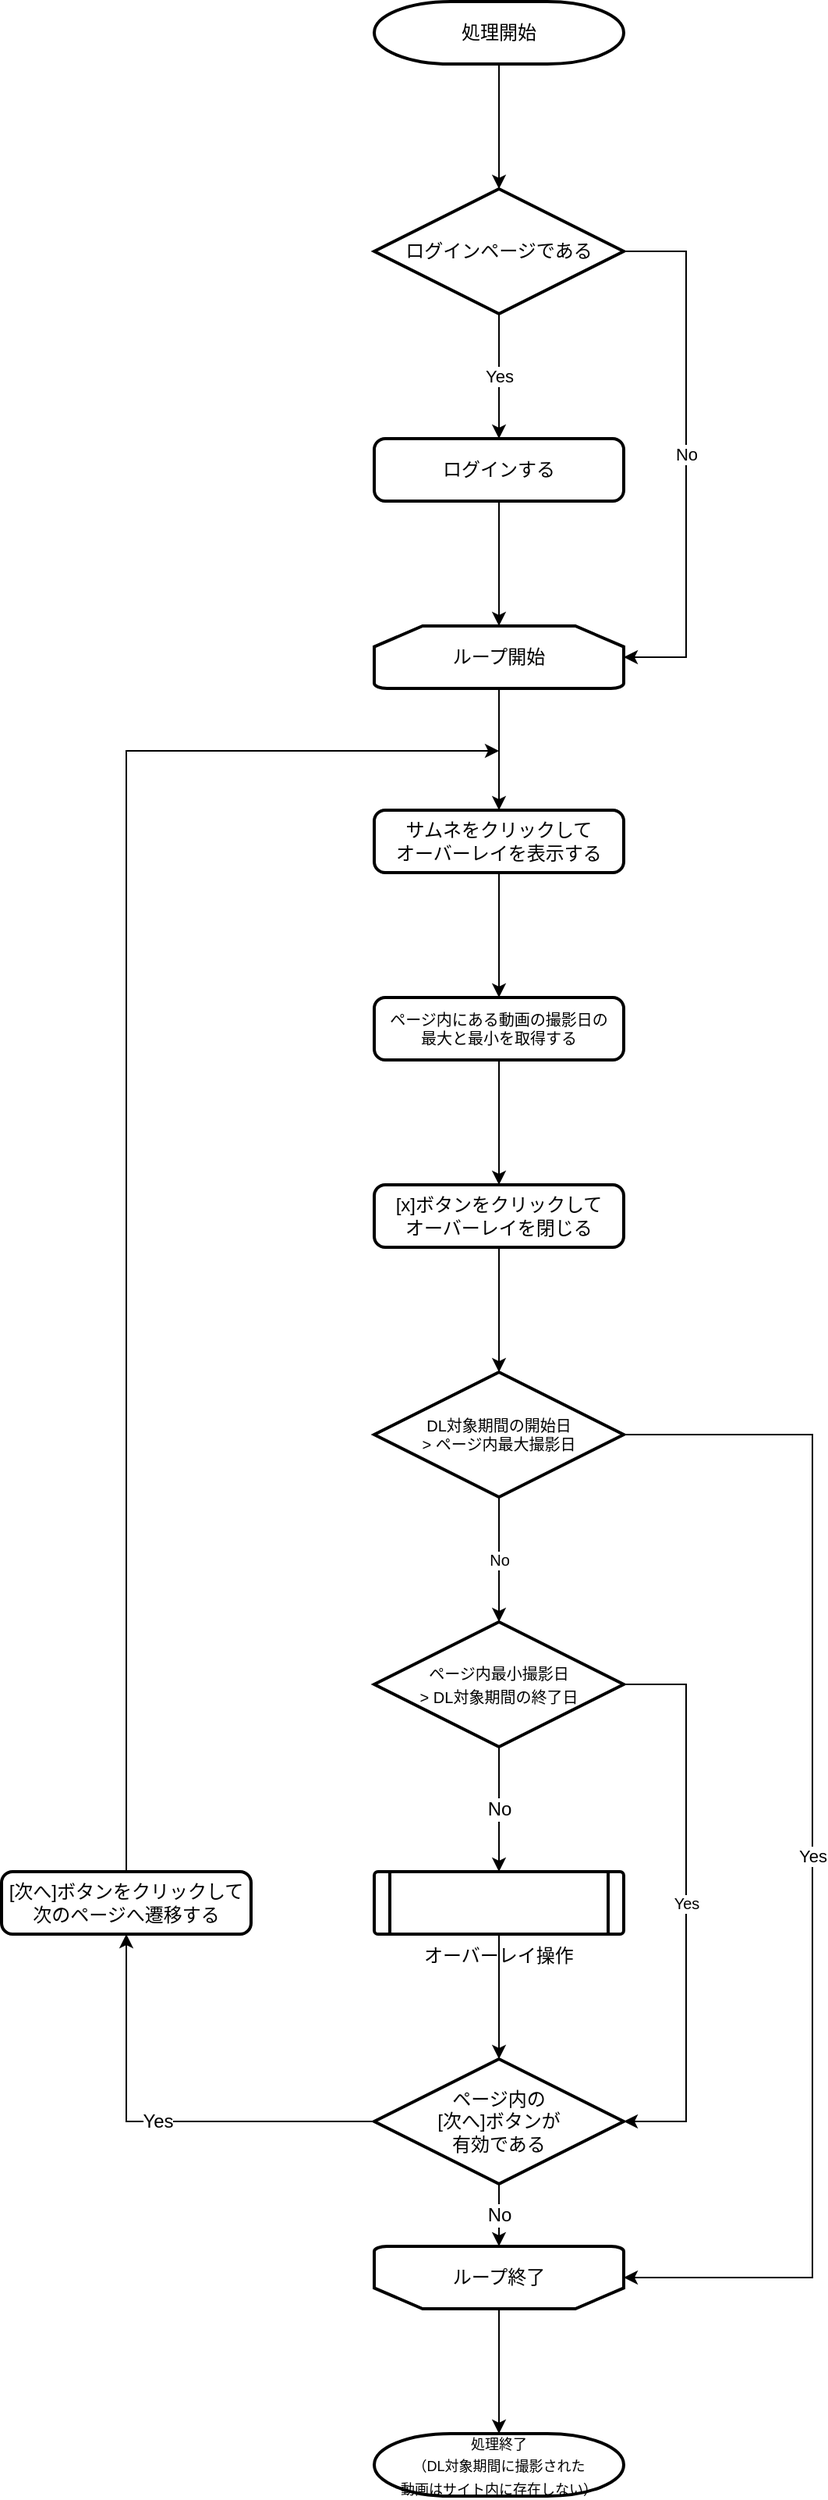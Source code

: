 <mxfile>
    <diagram id="y2eoizP6FjaPRHBhCvIr" name="ページ1">
        <mxGraphModel dx="568" dy="580" grid="1" gridSize="10" guides="1" tooltips="1" connect="1" arrows="1" fold="1" page="1" pageScale="1" pageWidth="827" pageHeight="1169" math="0" shadow="0">
            <root>
                <mxCell id="0"/>
                <mxCell id="1" parent="0"/>
                <mxCell id="2" style="edgeStyle=orthogonalEdgeStyle;rounded=0;orthogonalLoop=1;jettySize=auto;html=1;entryX=0.5;entryY=0;entryDx=0;entryDy=0;entryPerimeter=0;" edge="1" parent="1" source="3" target="6">
                    <mxGeometry relative="1" as="geometry"/>
                </mxCell>
                <mxCell id="3" value="処理開始" style="strokeWidth=2;html=1;shape=mxgraph.flowchart.terminator;whiteSpace=wrap;" vertex="1" parent="1">
                    <mxGeometry x="279" y="40" width="160" height="40" as="geometry"/>
                </mxCell>
                <mxCell id="4" value="Yes" style="edgeStyle=orthogonalEdgeStyle;rounded=0;orthogonalLoop=1;jettySize=auto;html=1;entryX=0.5;entryY=0;entryDx=0;entryDy=0;" edge="1" parent="1" source="6" target="8">
                    <mxGeometry relative="1" as="geometry"/>
                </mxCell>
                <mxCell id="5" value="No" style="edgeStyle=orthogonalEdgeStyle;rounded=0;orthogonalLoop=1;jettySize=auto;html=1;entryX=1;entryY=0.5;entryDx=0;entryDy=0;entryPerimeter=0;" edge="1" parent="1" source="6" target="32">
                    <mxGeometry relative="1" as="geometry">
                        <Array as="points">
                            <mxPoint x="479" y="200"/>
                            <mxPoint x="479" y="460"/>
                        </Array>
                        <mxPoint x="530" y="490" as="targetPoint"/>
                    </mxGeometry>
                </mxCell>
                <mxCell id="6" value="ログインページである" style="strokeWidth=2;html=1;shape=mxgraph.flowchart.decision;whiteSpace=wrap;" vertex="1" parent="1">
                    <mxGeometry x="279" y="160" width="160" height="80" as="geometry"/>
                </mxCell>
                <mxCell id="7" style="edgeStyle=orthogonalEdgeStyle;rounded=0;orthogonalLoop=1;jettySize=auto;html=1;entryX=0.5;entryY=0;entryDx=0;entryDy=0;entryPerimeter=0;" edge="1" parent="1" source="8" target="32">
                    <mxGeometry relative="1" as="geometry"/>
                </mxCell>
                <mxCell id="8" value="ログインする" style="rounded=1;whiteSpace=wrap;html=1;absoluteArcSize=1;arcSize=14;strokeWidth=2;" vertex="1" parent="1">
                    <mxGeometry x="279" y="320" width="160" height="40" as="geometry"/>
                </mxCell>
                <mxCell id="9" style="edgeStyle=orthogonalEdgeStyle;rounded=0;orthogonalLoop=1;jettySize=auto;html=1;entryX=0.5;entryY=0;entryDx=0;entryDy=0;" edge="1" parent="1" source="10" target="12">
                    <mxGeometry relative="1" as="geometry"/>
                </mxCell>
                <mxCell id="10" value="サムネをクリックして&lt;br&gt;オーバーレイを表示する" style="rounded=1;whiteSpace=wrap;html=1;absoluteArcSize=1;arcSize=14;strokeWidth=2;" vertex="1" parent="1">
                    <mxGeometry x="279" y="558" width="160" height="40" as="geometry"/>
                </mxCell>
                <mxCell id="11" style="edgeStyle=orthogonalEdgeStyle;rounded=0;orthogonalLoop=1;jettySize=auto;html=1;entryX=0.5;entryY=0;entryDx=0;entryDy=0;" edge="1" parent="1" source="12" target="14">
                    <mxGeometry relative="1" as="geometry"/>
                </mxCell>
                <mxCell id="12" value="ページ内にある動画の撮影日の&lt;br&gt;最大と最小を取得する" style="rounded=1;whiteSpace=wrap;html=1;absoluteArcSize=1;arcSize=14;strokeWidth=2;fontSize=10;" vertex="1" parent="1">
                    <mxGeometry x="279" y="678" width="160" height="40" as="geometry"/>
                </mxCell>
                <mxCell id="13" style="edgeStyle=orthogonalEdgeStyle;rounded=0;orthogonalLoop=1;jettySize=auto;html=1;" edge="1" parent="1" source="14" target="17">
                    <mxGeometry relative="1" as="geometry"/>
                </mxCell>
                <mxCell id="14" value="[x]ボタンをクリックして&lt;br&gt;オーバーレイを閉じる" style="rounded=1;whiteSpace=wrap;html=1;absoluteArcSize=1;arcSize=14;strokeWidth=2;" vertex="1" parent="1">
                    <mxGeometry x="279" y="798" width="160" height="40" as="geometry"/>
                </mxCell>
                <mxCell id="15" value="No" style="edgeStyle=orthogonalEdgeStyle;rounded=0;orthogonalLoop=1;jettySize=auto;html=1;entryX=0.5;entryY=0;entryDx=0;entryDy=0;entryPerimeter=0;fontSize=10;" edge="1" parent="1" source="17" target="21">
                    <mxGeometry relative="1" as="geometry"/>
                </mxCell>
                <mxCell id="16" value="Yes" style="edgeStyle=orthogonalEdgeStyle;rounded=0;orthogonalLoop=1;jettySize=auto;html=1;entryX=0;entryY=0.5;entryDx=0;entryDy=0;entryPerimeter=0;" edge="1" parent="1" source="17" target="30">
                    <mxGeometry relative="1" as="geometry">
                        <Array as="points">
                            <mxPoint x="560" y="958"/>
                            <mxPoint x="560" y="1498"/>
                        </Array>
                    </mxGeometry>
                </mxCell>
                <mxCell id="17" value="DL対象期間の開始日&lt;br style=&quot;font-size: 10px&quot;&gt;&amp;gt; ページ内最大撮影日" style="strokeWidth=2;html=1;shape=mxgraph.flowchart.decision;whiteSpace=wrap;fontSize=10;" vertex="1" parent="1">
                    <mxGeometry x="279" y="918" width="160" height="80" as="geometry"/>
                </mxCell>
                <mxCell id="18" value="&lt;font style=&quot;font-size: 9px&quot;&gt;処理終了&lt;br&gt;（DL対象期間に撮影された&lt;br style=&quot;font-size: 9px&quot;&gt;動画はサイト内に存在しない）&lt;br&gt;&lt;/font&gt;" style="strokeWidth=2;html=1;shape=mxgraph.flowchart.terminator;whiteSpace=wrap;" vertex="1" parent="1">
                    <mxGeometry x="279" y="1598" width="160" height="40" as="geometry"/>
                </mxCell>
                <mxCell id="19" value="Yes" style="edgeStyle=orthogonalEdgeStyle;rounded=0;orthogonalLoop=1;jettySize=auto;html=1;fontSize=10;entryX=1;entryY=0.5;entryDx=0;entryDy=0;entryPerimeter=0;" edge="1" parent="1" source="21" target="28">
                    <mxGeometry relative="1" as="geometry">
                        <Array as="points">
                            <mxPoint x="479" y="1118"/>
                            <mxPoint x="479" y="1398"/>
                        </Array>
                    </mxGeometry>
                </mxCell>
                <mxCell id="20" value="No" style="edgeStyle=orthogonalEdgeStyle;rounded=0;orthogonalLoop=1;jettySize=auto;html=1;entryX=0.5;entryY=0;entryDx=0;entryDy=0;fontSize=12;" edge="1" parent="1" source="21" target="25">
                    <mxGeometry relative="1" as="geometry"/>
                </mxCell>
                <mxCell id="21" value="&lt;font style=&quot;font-size: 10px&quot;&gt;ページ内最小撮影日&lt;br&gt;&amp;gt; DL対象期間の終了日&lt;/font&gt;" style="strokeWidth=2;html=1;shape=mxgraph.flowchart.decision;whiteSpace=wrap;fontSize=12;" vertex="1" parent="1">
                    <mxGeometry x="279" y="1078" width="160" height="80" as="geometry"/>
                </mxCell>
                <mxCell id="22" style="edgeStyle=orthogonalEdgeStyle;rounded=0;orthogonalLoop=1;jettySize=auto;html=1;fontSize=10;exitX=0.5;exitY=0;exitDx=0;exitDy=0;" edge="1" parent="1" source="23">
                    <mxGeometry relative="1" as="geometry">
                        <mxPoint x="359" y="520" as="targetPoint"/>
                        <Array as="points">
                            <mxPoint x="120" y="520"/>
                        </Array>
                        <mxPoint x="120" y="1378" as="sourcePoint"/>
                    </mxGeometry>
                </mxCell>
                <mxCell id="23" value="&lt;font style=&quot;font-size: 12px&quot;&gt;[次へ]ボタンをクリックして&lt;br&gt;次のページへ遷移する&lt;/font&gt;" style="rounded=1;whiteSpace=wrap;html=1;absoluteArcSize=1;arcSize=14;strokeWidth=2;fontSize=10;" vertex="1" parent="1">
                    <mxGeometry x="40" y="1238" width="160" height="40" as="geometry"/>
                </mxCell>
                <mxCell id="24" style="edgeStyle=orthogonalEdgeStyle;rounded=0;orthogonalLoop=1;jettySize=auto;html=1;entryX=0.5;entryY=0;entryDx=0;entryDy=0;entryPerimeter=0;fontSize=12;" edge="1" parent="1" source="25" target="28">
                    <mxGeometry relative="1" as="geometry"/>
                </mxCell>
                <mxCell id="25" value="&lt;font style=&quot;font-size: 12px&quot;&gt;オーバーレイ操作&lt;/font&gt;" style="verticalLabelPosition=bottom;verticalAlign=top;html=1;shape=process;whiteSpace=wrap;rounded=1;size=0.062;arcSize=6;fontSize=10;strokeWidth=2;" vertex="1" parent="1">
                    <mxGeometry x="279" y="1238" width="160" height="40" as="geometry"/>
                </mxCell>
                <mxCell id="26" value="No" style="edgeStyle=orthogonalEdgeStyle;rounded=0;orthogonalLoop=1;jettySize=auto;html=1;fontSize=12;entryX=0.5;entryY=1;entryDx=0;entryDy=0;entryPerimeter=0;" edge="1" parent="1" source="28" target="30">
                    <mxGeometry relative="1" as="geometry"/>
                </mxCell>
                <mxCell id="27" value="Yes" style="edgeStyle=orthogonalEdgeStyle;rounded=0;orthogonalLoop=1;jettySize=auto;html=1;entryX=0.5;entryY=1;entryDx=0;entryDy=0;fontSize=12;" edge="1" parent="1" source="28" target="23">
                    <mxGeometry relative="1" as="geometry">
                        <mxPoint x="200" y="1398" as="targetPoint"/>
                    </mxGeometry>
                </mxCell>
                <mxCell id="28" value="ページ内の&lt;br&gt;[次へ]ボタンが&lt;br&gt;有効である" style="strokeWidth=2;html=1;shape=mxgraph.flowchart.decision;whiteSpace=wrap;fontSize=12;" vertex="1" parent="1">
                    <mxGeometry x="279" y="1358" width="160" height="80" as="geometry"/>
                </mxCell>
                <mxCell id="29" style="edgeStyle=orthogonalEdgeStyle;rounded=0;orthogonalLoop=1;jettySize=auto;html=1;entryX=0.5;entryY=0;entryDx=0;entryDy=0;entryPerimeter=0;" edge="1" parent="1" source="30" target="18">
                    <mxGeometry relative="1" as="geometry"/>
                </mxCell>
                <mxCell id="30" value="ループ終了" style="strokeWidth=2;html=1;shape=mxgraph.flowchart.loop_limit;whiteSpace=wrap;direction=west;" vertex="1" parent="1">
                    <mxGeometry x="279" y="1478" width="160" height="40" as="geometry"/>
                </mxCell>
                <mxCell id="31" style="edgeStyle=orthogonalEdgeStyle;rounded=0;orthogonalLoop=1;jettySize=auto;html=1;" edge="1" parent="1" source="32" target="10">
                    <mxGeometry relative="1" as="geometry"/>
                </mxCell>
                <mxCell id="32" value="ループ開始" style="strokeWidth=2;html=1;shape=mxgraph.flowchart.loop_limit;whiteSpace=wrap;" vertex="1" parent="1">
                    <mxGeometry x="279" y="440" width="160" height="40" as="geometry"/>
                </mxCell>
            </root>
        </mxGraphModel>
    </diagram>
</mxfile>